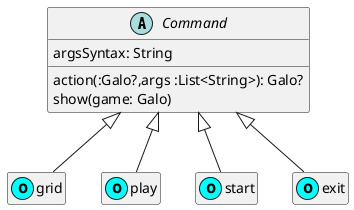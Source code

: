 @startuml

hide empty members

abstract class Command {
  argsSyntax: String
  action(:Galo?,args :List<String>): Galo?
  show(game: Galo)
}

class grid << (o,cyan) >> extends Command
class play << (o,cyan) >> extends Command
class start << (o,cyan) >> extends Command
class exit << (o,cyan) >> extends Command


@enduml